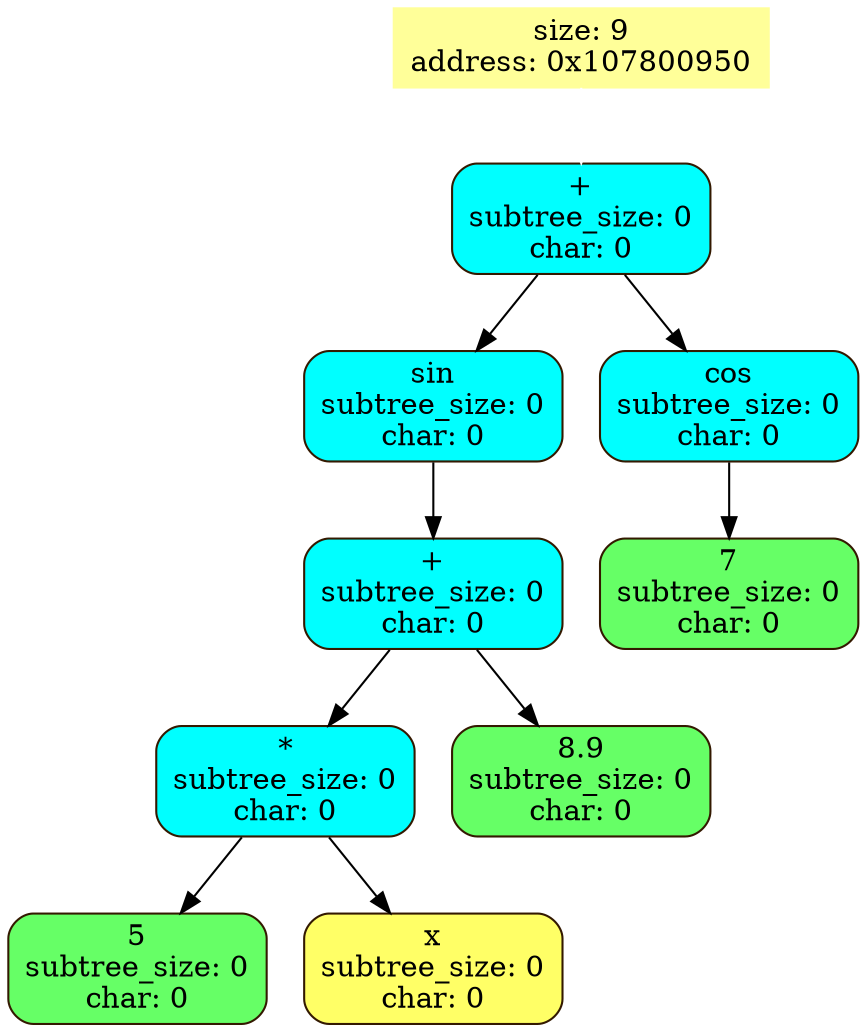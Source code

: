 digraph G {
	-10 [shape = "polygon", label = "size: 9\naddress: 0x107800950", style = "filled", color = "#FFFF99"]
	-10->0 [weight = 1000, color = "#FFFFFF"]
	0 [shape = Mrecord, style = filled, fillcolor = "#00FFFF", color = "#331900", label = "+\nsubtree_size: 0\nchar: 0"]
	0->1
	1 [shape = Mrecord, style = filled, fillcolor = "#00FFFF", color = "#331900", label = "sin\nsubtree_size: 0\nchar: 0"]
	1->2
	2 [shape = Mrecord, style = filled, fillcolor = "#00FFFF", color = "#331900", label = "+\nsubtree_size: 0\nchar: 0"]
	2->3
	3 [shape = Mrecord, style = filled, fillcolor = "#00FFFF", color = "#331900", label = "*\nsubtree_size: 0\nchar: 0"]
	3->4
	4 [shape = Mrecord, style = filled, fillcolor = "#66FF66", color = "#331900", label = "5\nsubtree_size: 0\nchar: 0"]
	3->5
	5 [shape = Mrecord, style = filled, fillcolor = "#FFFF66", color = "#331900", label = "x\nsubtree_size: 0\nchar: 0"]
	2->6
	6 [shape = Mrecord, style = filled, fillcolor = "#66FF66", color = "#331900", label = "8.9\nsubtree_size: 0\nchar: 0"]
	0->7
	7 [shape = Mrecord, style = filled, fillcolor = "#00FFFF", color = "#331900", label = "cos\nsubtree_size: 0\nchar: 0"]
	7->8
	8 [shape = Mrecord, style = filled, fillcolor = "#66FF66", color = "#331900", label = "7\nsubtree_size: 0\nchar: 0"]
	
}